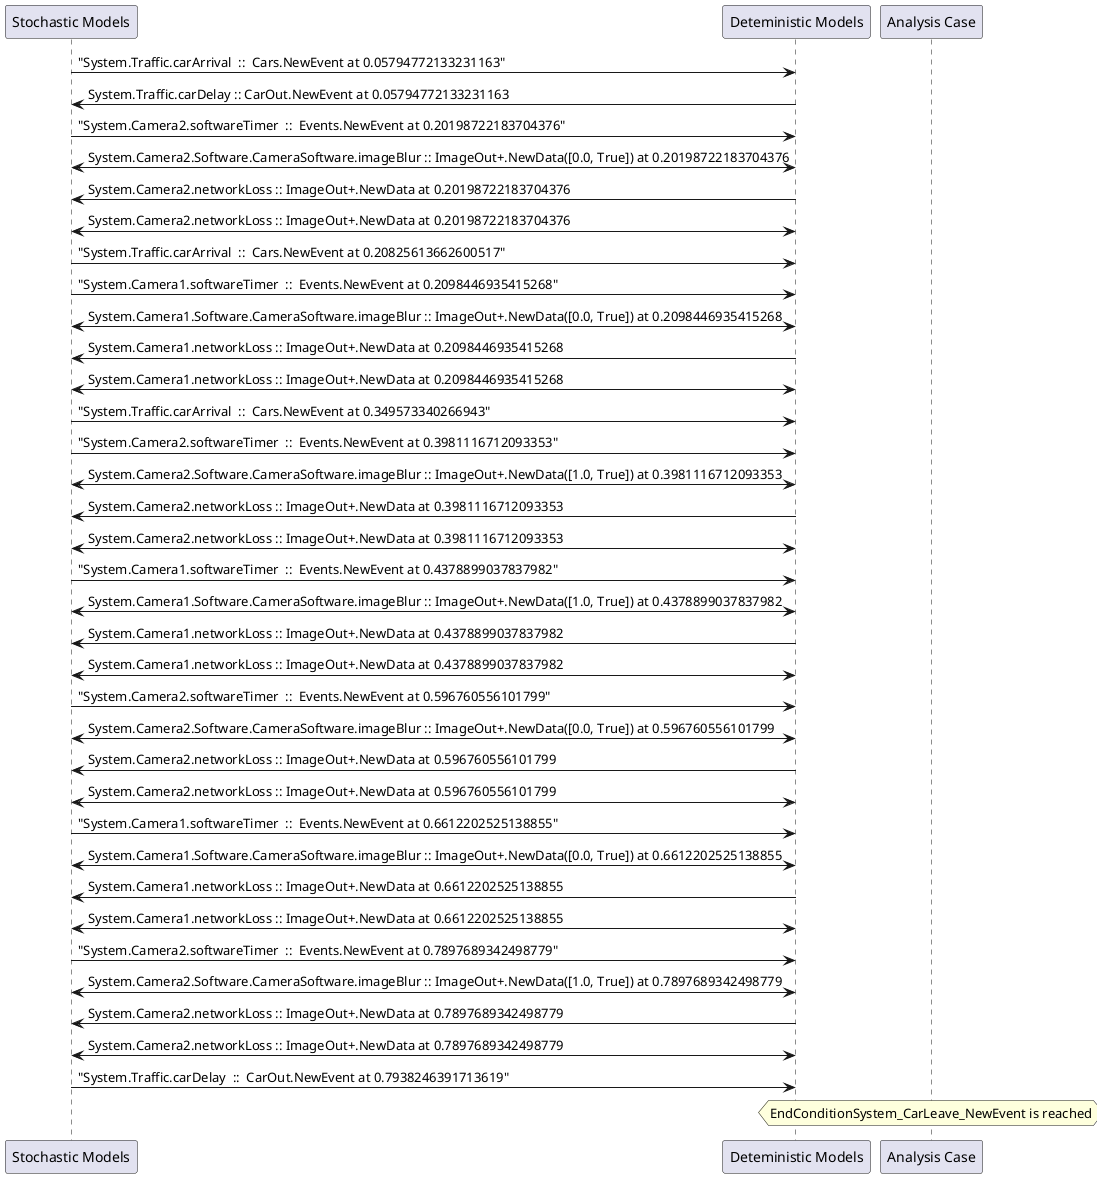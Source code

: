 
	@startuml
	participant "Stochastic Models" as stochmodel
	participant "Deteministic Models" as detmodel
	participant "Analysis Case" as analysis
	{10983_stop} stochmodel -> detmodel : "System.Traffic.carArrival  ::  Cars.NewEvent at 0.05794772133231163"
{10992_start} detmodel -> stochmodel : System.Traffic.carDelay :: CarOut.NewEvent at 0.05794772133231163
{10967_stop} stochmodel -> detmodel : "System.Camera2.softwareTimer  ::  Events.NewEvent at 0.20198722183704376"
detmodel <-> stochmodel : System.Camera2.Software.CameraSoftware.imageBlur :: ImageOut+.NewData([0.0, True]) at 0.20198722183704376
detmodel -> stochmodel : System.Camera2.networkLoss :: ImageOut+.NewData at 0.20198722183704376
detmodel <-> stochmodel : System.Camera2.networkLoss :: ImageOut+.NewData at 0.20198722183704376
{10984_stop} stochmodel -> detmodel : "System.Traffic.carArrival  ::  Cars.NewEvent at 0.20825613662600517"
{10952_stop} stochmodel -> detmodel : "System.Camera1.softwareTimer  ::  Events.NewEvent at 0.2098446935415268"
detmodel <-> stochmodel : System.Camera1.Software.CameraSoftware.imageBlur :: ImageOut+.NewData([0.0, True]) at 0.2098446935415268
detmodel -> stochmodel : System.Camera1.networkLoss :: ImageOut+.NewData at 0.2098446935415268
detmodel <-> stochmodel : System.Camera1.networkLoss :: ImageOut+.NewData at 0.2098446935415268
{10985_stop} stochmodel -> detmodel : "System.Traffic.carArrival  ::  Cars.NewEvent at 0.349573340266943"
{10968_stop} stochmodel -> detmodel : "System.Camera2.softwareTimer  ::  Events.NewEvent at 0.3981116712093353"
detmodel <-> stochmodel : System.Camera2.Software.CameraSoftware.imageBlur :: ImageOut+.NewData([1.0, True]) at 0.3981116712093353
detmodel -> stochmodel : System.Camera2.networkLoss :: ImageOut+.NewData at 0.3981116712093353
detmodel <-> stochmodel : System.Camera2.networkLoss :: ImageOut+.NewData at 0.3981116712093353
{10953_stop} stochmodel -> detmodel : "System.Camera1.softwareTimer  ::  Events.NewEvent at 0.4378899037837982"
detmodel <-> stochmodel : System.Camera1.Software.CameraSoftware.imageBlur :: ImageOut+.NewData([1.0, True]) at 0.4378899037837982
detmodel -> stochmodel : System.Camera1.networkLoss :: ImageOut+.NewData at 0.4378899037837982
detmodel <-> stochmodel : System.Camera1.networkLoss :: ImageOut+.NewData at 0.4378899037837982
{10969_stop} stochmodel -> detmodel : "System.Camera2.softwareTimer  ::  Events.NewEvent at 0.596760556101799"
detmodel <-> stochmodel : System.Camera2.Software.CameraSoftware.imageBlur :: ImageOut+.NewData([0.0, True]) at 0.596760556101799
detmodel -> stochmodel : System.Camera2.networkLoss :: ImageOut+.NewData at 0.596760556101799
detmodel <-> stochmodel : System.Camera2.networkLoss :: ImageOut+.NewData at 0.596760556101799
{10954_stop} stochmodel -> detmodel : "System.Camera1.softwareTimer  ::  Events.NewEvent at 0.6612202525138855"
detmodel <-> stochmodel : System.Camera1.Software.CameraSoftware.imageBlur :: ImageOut+.NewData([0.0, True]) at 0.6612202525138855
detmodel -> stochmodel : System.Camera1.networkLoss :: ImageOut+.NewData at 0.6612202525138855
detmodel <-> stochmodel : System.Camera1.networkLoss :: ImageOut+.NewData at 0.6612202525138855
{10970_stop} stochmodel -> detmodel : "System.Camera2.softwareTimer  ::  Events.NewEvent at 0.7897689342498779"
detmodel <-> stochmodel : System.Camera2.Software.CameraSoftware.imageBlur :: ImageOut+.NewData([1.0, True]) at 0.7897689342498779
detmodel -> stochmodel : System.Camera2.networkLoss :: ImageOut+.NewData at 0.7897689342498779
detmodel <-> stochmodel : System.Camera2.networkLoss :: ImageOut+.NewData at 0.7897689342498779
{10992_stop} stochmodel -> detmodel : "System.Traffic.carDelay  ::  CarOut.NewEvent at 0.7938246391713619"
{10992_start} <-> {10992_stop} : delay
hnote over analysis 
EndConditionSystem_CarLeave_NewEvent is reached
endnote
@enduml